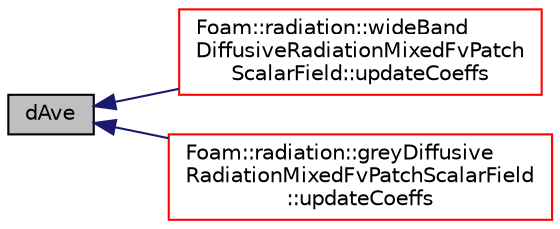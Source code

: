 digraph "dAve"
{
  bgcolor="transparent";
  edge [fontname="Helvetica",fontsize="10",labelfontname="Helvetica",labelfontsize="10"];
  node [fontname="Helvetica",fontsize="10",shape=record];
  rankdir="LR";
  Node1 [label="dAve",height=0.2,width=0.4,color="black", fillcolor="grey75", style="filled", fontcolor="black"];
  Node1 -> Node2 [dir="back",color="midnightblue",fontsize="10",style="solid",fontname="Helvetica"];
  Node2 [label="Foam::radiation::wideBand\lDiffusiveRadiationMixedFvPatch\lScalarField::updateCoeffs",height=0.2,width=0.4,color="red",URL="$a02886.html#a7e24eafac629d3733181cd942d4c902f",tooltip="Update the coefficients associated with the patch field. "];
  Node1 -> Node3 [dir="back",color="midnightblue",fontsize="10",style="solid",fontname="Helvetica"];
  Node3 [label="Foam::radiation::greyDiffusive\lRadiationMixedFvPatchScalarField\l::updateCoeffs",height=0.2,width=0.4,color="red",URL="$a00956.html#a7e24eafac629d3733181cd942d4c902f",tooltip="Update the coefficients associated with the patch field. "];
}
